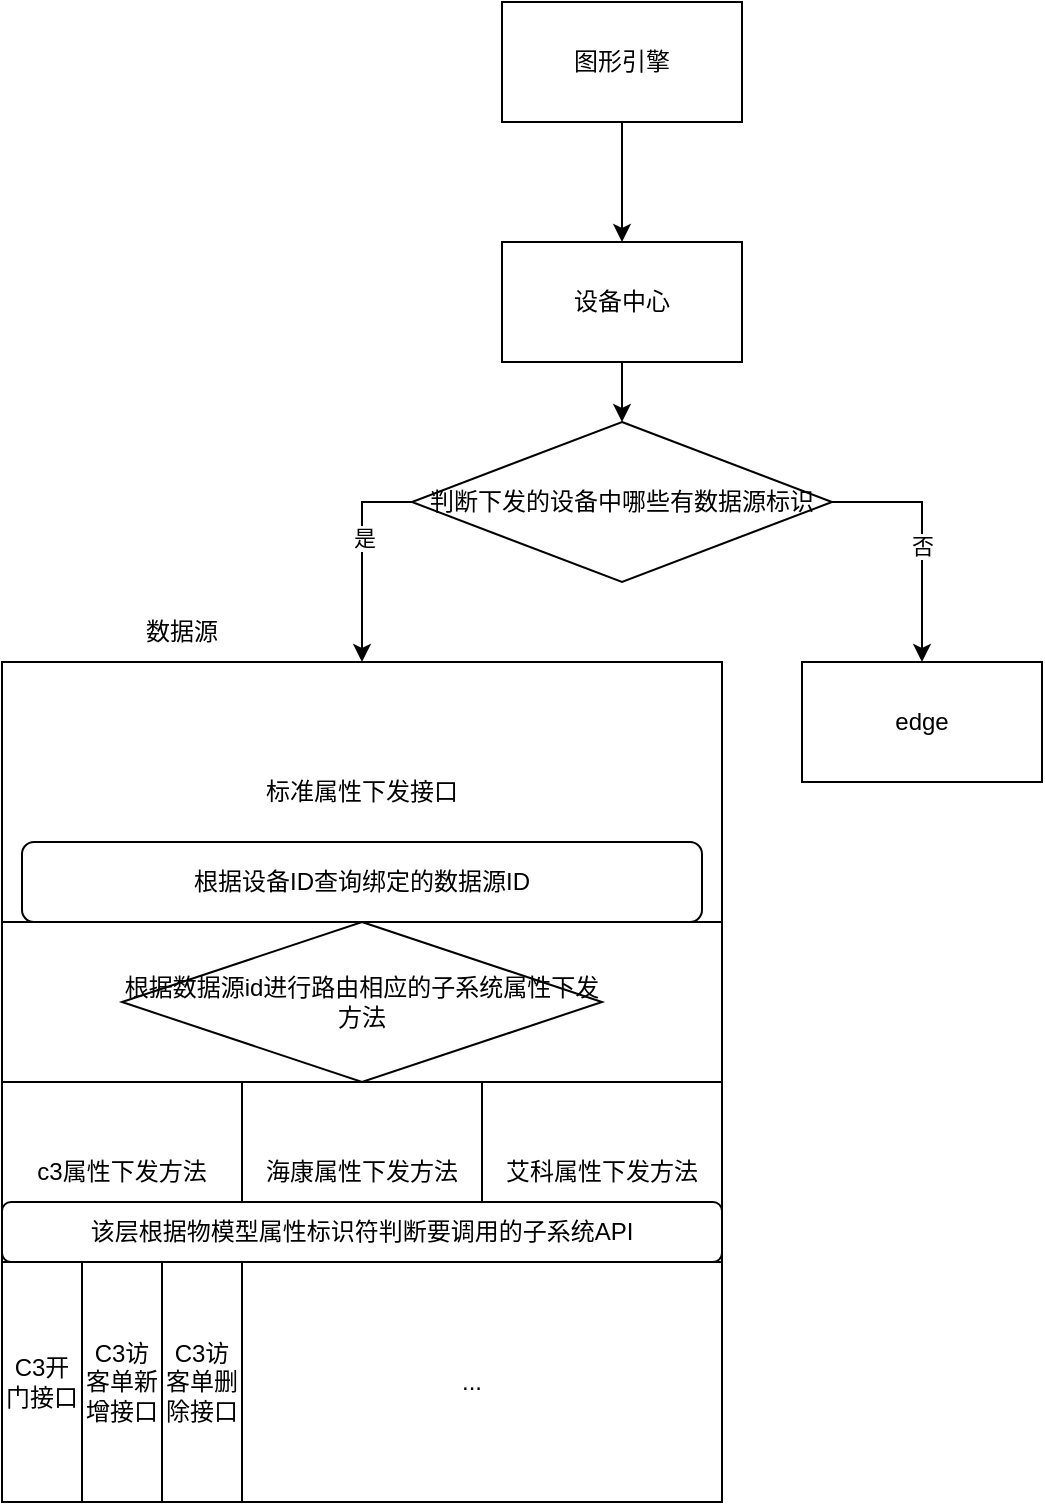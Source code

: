 <mxfile version="24.5.4" type="github">
  <diagram name="第 1 页" id="quvkMajcy-c9vJRq_4t7">
    <mxGraphModel dx="1687" dy="878" grid="1" gridSize="10" guides="1" tooltips="1" connect="1" arrows="1" fold="1" page="1" pageScale="1" pageWidth="827" pageHeight="1169" math="0" shadow="0">
      <root>
        <mxCell id="0" />
        <mxCell id="1" parent="0" />
        <mxCell id="cH4iNiYEouN4VKM7KVeB-10" style="edgeStyle=orthogonalEdgeStyle;rounded=0;orthogonalLoop=1;jettySize=auto;html=1;exitX=0.5;exitY=1;exitDx=0;exitDy=0;entryX=0.5;entryY=0;entryDx=0;entryDy=0;" edge="1" parent="1" source="cH4iNiYEouN4VKM7KVeB-1" target="cH4iNiYEouN4VKM7KVeB-2">
          <mxGeometry relative="1" as="geometry" />
        </mxCell>
        <mxCell id="cH4iNiYEouN4VKM7KVeB-1" value="图形引擎" style="rounded=0;whiteSpace=wrap;html=1;" vertex="1" parent="1">
          <mxGeometry x="330" y="10" width="120" height="60" as="geometry" />
        </mxCell>
        <mxCell id="cH4iNiYEouN4VKM7KVeB-11" style="edgeStyle=orthogonalEdgeStyle;rounded=0;orthogonalLoop=1;jettySize=auto;html=1;exitX=0.5;exitY=1;exitDx=0;exitDy=0;entryX=0.5;entryY=0;entryDx=0;entryDy=0;" edge="1" parent="1" source="cH4iNiYEouN4VKM7KVeB-2" target="cH4iNiYEouN4VKM7KVeB-5">
          <mxGeometry relative="1" as="geometry" />
        </mxCell>
        <mxCell id="cH4iNiYEouN4VKM7KVeB-2" value="设备中心" style="rounded=0;whiteSpace=wrap;html=1;" vertex="1" parent="1">
          <mxGeometry x="330" y="130" width="120" height="60" as="geometry" />
        </mxCell>
        <mxCell id="cH4iNiYEouN4VKM7KVeB-3" value="" style="rounded=0;whiteSpace=wrap;html=1;" vertex="1" parent="1">
          <mxGeometry x="80" y="340" width="360" height="420" as="geometry" />
        </mxCell>
        <mxCell id="cH4iNiYEouN4VKM7KVeB-4" value="edge" style="rounded=0;whiteSpace=wrap;html=1;" vertex="1" parent="1">
          <mxGeometry x="480" y="340" width="120" height="60" as="geometry" />
        </mxCell>
        <mxCell id="cH4iNiYEouN4VKM7KVeB-8" style="edgeStyle=orthogonalEdgeStyle;rounded=0;orthogonalLoop=1;jettySize=auto;html=1;exitX=1;exitY=0.5;exitDx=0;exitDy=0;entryX=0.5;entryY=0;entryDx=0;entryDy=0;" edge="1" parent="1" source="cH4iNiYEouN4VKM7KVeB-5" target="cH4iNiYEouN4VKM7KVeB-4">
          <mxGeometry relative="1" as="geometry" />
        </mxCell>
        <mxCell id="cH4iNiYEouN4VKM7KVeB-9" value="否" style="edgeLabel;html=1;align=center;verticalAlign=middle;resizable=0;points=[];" vertex="1" connectable="0" parent="cH4iNiYEouN4VKM7KVeB-8">
          <mxGeometry x="0.072" relative="1" as="geometry">
            <mxPoint as="offset" />
          </mxGeometry>
        </mxCell>
        <mxCell id="cH4iNiYEouN4VKM7KVeB-5" value="判断下发的设备中哪些有数据源标识" style="rhombus;whiteSpace=wrap;html=1;" vertex="1" parent="1">
          <mxGeometry x="285" y="220" width="210" height="80" as="geometry" />
        </mxCell>
        <mxCell id="cH4iNiYEouN4VKM7KVeB-6" value="" style="endArrow=classic;html=1;rounded=0;entryX=0.5;entryY=0;entryDx=0;entryDy=0;" edge="1" parent="1" target="cH4iNiYEouN4VKM7KVeB-3">
          <mxGeometry width="50" height="50" relative="1" as="geometry">
            <mxPoint x="285" y="260" as="sourcePoint" />
            <mxPoint x="335" y="210" as="targetPoint" />
            <Array as="points">
              <mxPoint x="260" y="260" />
            </Array>
          </mxGeometry>
        </mxCell>
        <mxCell id="cH4iNiYEouN4VKM7KVeB-7" value="是" style="edgeLabel;html=1;align=center;verticalAlign=middle;resizable=0;points=[];" vertex="1" connectable="0" parent="cH4iNiYEouN4VKM7KVeB-6">
          <mxGeometry x="-0.18" y="1" relative="1" as="geometry">
            <mxPoint as="offset" />
          </mxGeometry>
        </mxCell>
        <mxCell id="cH4iNiYEouN4VKM7KVeB-12" value="数据源" style="text;html=1;align=center;verticalAlign=middle;whiteSpace=wrap;rounded=0;" vertex="1" parent="1">
          <mxGeometry x="140" y="310" width="60" height="30" as="geometry" />
        </mxCell>
        <mxCell id="cH4iNiYEouN4VKM7KVeB-13" value="标准属性下发接口" style="rounded=0;whiteSpace=wrap;html=1;" vertex="1" parent="1">
          <mxGeometry x="80" y="340" width="360" height="130" as="geometry" />
        </mxCell>
        <mxCell id="cH4iNiYEouN4VKM7KVeB-15" value="根据设备ID查询绑定的数据源ID" style="rounded=1;whiteSpace=wrap;html=1;" vertex="1" parent="1">
          <mxGeometry x="90" y="430" width="340" height="40" as="geometry" />
        </mxCell>
        <mxCell id="cH4iNiYEouN4VKM7KVeB-17" value="根据数据源id进行路由相应的子系统属性下发方法" style="rhombus;whiteSpace=wrap;html=1;" vertex="1" parent="1">
          <mxGeometry x="140" y="470" width="240" height="80" as="geometry" />
        </mxCell>
        <mxCell id="cH4iNiYEouN4VKM7KVeB-18" value="c3属性下发方法" style="rounded=0;whiteSpace=wrap;html=1;" vertex="1" parent="1">
          <mxGeometry x="80" y="550" width="120" height="90" as="geometry" />
        </mxCell>
        <mxCell id="cH4iNiYEouN4VKM7KVeB-19" value="海康属性下发方法" style="rounded=0;whiteSpace=wrap;html=1;" vertex="1" parent="1">
          <mxGeometry x="200" y="550" width="120" height="90" as="geometry" />
        </mxCell>
        <mxCell id="cH4iNiYEouN4VKM7KVeB-20" value="艾科属性下发方法" style="rounded=0;whiteSpace=wrap;html=1;" vertex="1" parent="1">
          <mxGeometry x="320" y="550" width="120" height="90" as="geometry" />
        </mxCell>
        <mxCell id="cH4iNiYEouN4VKM7KVeB-21" value="该层根据物模型属性标识符判断要调用的子系统API" style="rounded=1;whiteSpace=wrap;html=1;" vertex="1" parent="1">
          <mxGeometry x="80" y="610" width="360" height="30" as="geometry" />
        </mxCell>
        <mxCell id="cH4iNiYEouN4VKM7KVeB-22" value="C3开门接口" style="rounded=0;whiteSpace=wrap;html=1;" vertex="1" parent="1">
          <mxGeometry x="80" y="640" width="40" height="120" as="geometry" />
        </mxCell>
        <mxCell id="cH4iNiYEouN4VKM7KVeB-23" value="C3访客单新增接口" style="rounded=0;whiteSpace=wrap;html=1;" vertex="1" parent="1">
          <mxGeometry x="120" y="640" width="40" height="120" as="geometry" />
        </mxCell>
        <mxCell id="cH4iNiYEouN4VKM7KVeB-24" value="C3访客单删除接口" style="rounded=0;whiteSpace=wrap;html=1;" vertex="1" parent="1">
          <mxGeometry x="160" y="640" width="40" height="120" as="geometry" />
        </mxCell>
        <mxCell id="cH4iNiYEouN4VKM7KVeB-25" value="..." style="text;html=1;align=center;verticalAlign=middle;whiteSpace=wrap;rounded=0;" vertex="1" parent="1">
          <mxGeometry x="285" y="685" width="60" height="30" as="geometry" />
        </mxCell>
      </root>
    </mxGraphModel>
  </diagram>
</mxfile>
